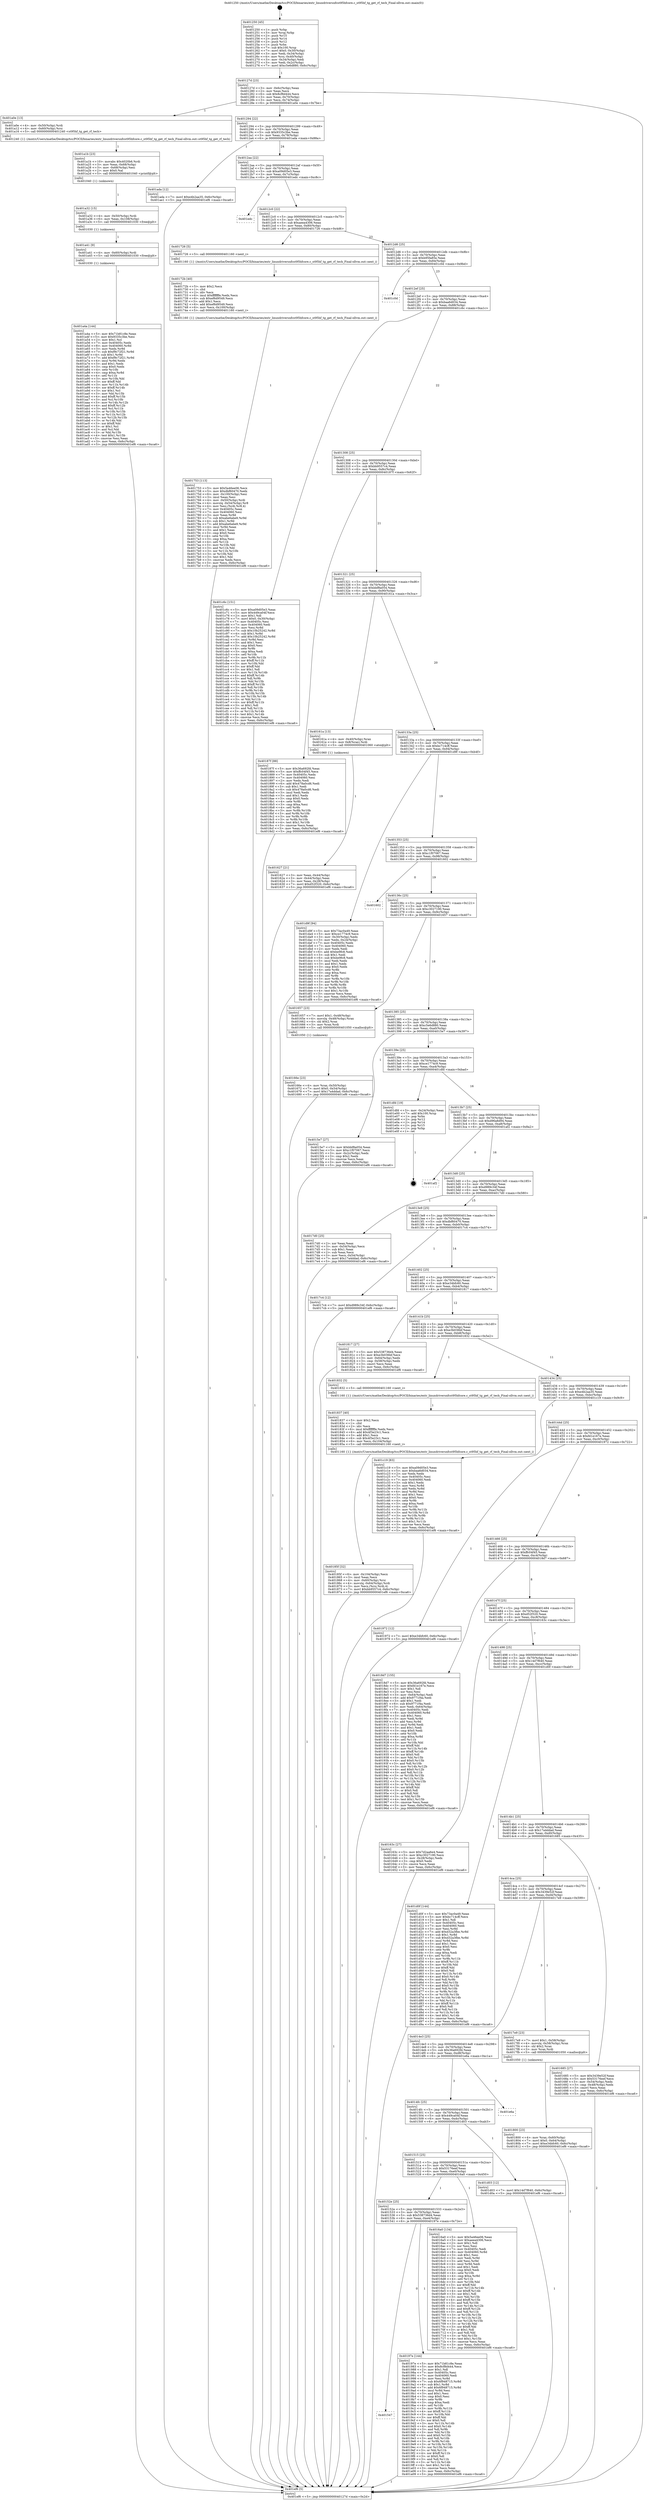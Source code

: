 digraph "0x401250" {
  label = "0x401250 (/mnt/c/Users/mathe/Desktop/tcc/POCII/binaries/extr_linuxdriversnfcst95hfcore.c_st95hf_tg_get_rf_tech_Final-ollvm.out::main(0))"
  labelloc = "t"
  node[shape=record]

  Entry [label="",width=0.3,height=0.3,shape=circle,fillcolor=black,style=filled]
  "0x40127d" [label="{
     0x40127d [23]\l
     | [instrs]\l
     &nbsp;&nbsp;0x40127d \<+3\>: mov -0x6c(%rbp),%eax\l
     &nbsp;&nbsp;0x401280 \<+2\>: mov %eax,%ecx\l
     &nbsp;&nbsp;0x401282 \<+6\>: sub $0x8cf8d444,%ecx\l
     &nbsp;&nbsp;0x401288 \<+3\>: mov %eax,-0x70(%rbp)\l
     &nbsp;&nbsp;0x40128b \<+3\>: mov %ecx,-0x74(%rbp)\l
     &nbsp;&nbsp;0x40128e \<+6\>: je 0000000000401a0e \<main+0x7be\>\l
  }"]
  "0x401a0e" [label="{
     0x401a0e [13]\l
     | [instrs]\l
     &nbsp;&nbsp;0x401a0e \<+4\>: mov -0x50(%rbp),%rdi\l
     &nbsp;&nbsp;0x401a12 \<+4\>: mov -0x60(%rbp),%rsi\l
     &nbsp;&nbsp;0x401a16 \<+5\>: call 0000000000401240 \<st95hf_tg_get_rf_tech\>\l
     | [calls]\l
     &nbsp;&nbsp;0x401240 \{1\} (/mnt/c/Users/mathe/Desktop/tcc/POCII/binaries/extr_linuxdriversnfcst95hfcore.c_st95hf_tg_get_rf_tech_Final-ollvm.out::st95hf_tg_get_rf_tech)\l
  }"]
  "0x401294" [label="{
     0x401294 [22]\l
     | [instrs]\l
     &nbsp;&nbsp;0x401294 \<+5\>: jmp 0000000000401299 \<main+0x49\>\l
     &nbsp;&nbsp;0x401299 \<+3\>: mov -0x70(%rbp),%eax\l
     &nbsp;&nbsp;0x40129c \<+5\>: sub $0x9335c3be,%eax\l
     &nbsp;&nbsp;0x4012a1 \<+3\>: mov %eax,-0x78(%rbp)\l
     &nbsp;&nbsp;0x4012a4 \<+6\>: je 0000000000401ada \<main+0x88a\>\l
  }"]
  Exit [label="",width=0.3,height=0.3,shape=circle,fillcolor=black,style=filled,peripheries=2]
  "0x401ada" [label="{
     0x401ada [12]\l
     | [instrs]\l
     &nbsp;&nbsp;0x401ada \<+7\>: movl $0xe4b2aa35,-0x6c(%rbp)\l
     &nbsp;&nbsp;0x401ae1 \<+5\>: jmp 0000000000401ef6 \<main+0xca6\>\l
  }"]
  "0x4012aa" [label="{
     0x4012aa [22]\l
     | [instrs]\l
     &nbsp;&nbsp;0x4012aa \<+5\>: jmp 00000000004012af \<main+0x5f\>\l
     &nbsp;&nbsp;0x4012af \<+3\>: mov -0x70(%rbp),%eax\l
     &nbsp;&nbsp;0x4012b2 \<+5\>: sub $0xa09d05e3,%eax\l
     &nbsp;&nbsp;0x4012b7 \<+3\>: mov %eax,-0x7c(%rbp)\l
     &nbsp;&nbsp;0x4012ba \<+6\>: je 0000000000401edc \<main+0xc8c\>\l
  }"]
  "0x401a4a" [label="{
     0x401a4a [144]\l
     | [instrs]\l
     &nbsp;&nbsp;0x401a4a \<+5\>: mov $0x71b81c8e,%eax\l
     &nbsp;&nbsp;0x401a4f \<+5\>: mov $0x9335c3be,%esi\l
     &nbsp;&nbsp;0x401a54 \<+2\>: mov $0x1,%cl\l
     &nbsp;&nbsp;0x401a56 \<+7\>: mov 0x40405c,%edx\l
     &nbsp;&nbsp;0x401a5d \<+8\>: mov 0x404060,%r8d\l
     &nbsp;&nbsp;0x401a65 \<+3\>: mov %edx,%r9d\l
     &nbsp;&nbsp;0x401a68 \<+7\>: sub $0xf9c72f21,%r9d\l
     &nbsp;&nbsp;0x401a6f \<+4\>: sub $0x1,%r9d\l
     &nbsp;&nbsp;0x401a73 \<+7\>: add $0xf9c72f21,%r9d\l
     &nbsp;&nbsp;0x401a7a \<+4\>: imul %r9d,%edx\l
     &nbsp;&nbsp;0x401a7e \<+3\>: and $0x1,%edx\l
     &nbsp;&nbsp;0x401a81 \<+3\>: cmp $0x0,%edx\l
     &nbsp;&nbsp;0x401a84 \<+4\>: sete %r10b\l
     &nbsp;&nbsp;0x401a88 \<+4\>: cmp $0xa,%r8d\l
     &nbsp;&nbsp;0x401a8c \<+4\>: setl %r11b\l
     &nbsp;&nbsp;0x401a90 \<+3\>: mov %r10b,%bl\l
     &nbsp;&nbsp;0x401a93 \<+3\>: xor $0xff,%bl\l
     &nbsp;&nbsp;0x401a96 \<+3\>: mov %r11b,%r14b\l
     &nbsp;&nbsp;0x401a99 \<+4\>: xor $0xff,%r14b\l
     &nbsp;&nbsp;0x401a9d \<+3\>: xor $0x1,%cl\l
     &nbsp;&nbsp;0x401aa0 \<+3\>: mov %bl,%r15b\l
     &nbsp;&nbsp;0x401aa3 \<+4\>: and $0xff,%r15b\l
     &nbsp;&nbsp;0x401aa7 \<+3\>: and %cl,%r10b\l
     &nbsp;&nbsp;0x401aaa \<+3\>: mov %r14b,%r12b\l
     &nbsp;&nbsp;0x401aad \<+4\>: and $0xff,%r12b\l
     &nbsp;&nbsp;0x401ab1 \<+3\>: and %cl,%r11b\l
     &nbsp;&nbsp;0x401ab4 \<+3\>: or %r10b,%r15b\l
     &nbsp;&nbsp;0x401ab7 \<+3\>: or %r11b,%r12b\l
     &nbsp;&nbsp;0x401aba \<+3\>: xor %r12b,%r15b\l
     &nbsp;&nbsp;0x401abd \<+3\>: or %r14b,%bl\l
     &nbsp;&nbsp;0x401ac0 \<+3\>: xor $0xff,%bl\l
     &nbsp;&nbsp;0x401ac3 \<+3\>: or $0x1,%cl\l
     &nbsp;&nbsp;0x401ac6 \<+2\>: and %cl,%bl\l
     &nbsp;&nbsp;0x401ac8 \<+3\>: or %bl,%r15b\l
     &nbsp;&nbsp;0x401acb \<+4\>: test $0x1,%r15b\l
     &nbsp;&nbsp;0x401acf \<+3\>: cmovne %esi,%eax\l
     &nbsp;&nbsp;0x401ad2 \<+3\>: mov %eax,-0x6c(%rbp)\l
     &nbsp;&nbsp;0x401ad5 \<+5\>: jmp 0000000000401ef6 \<main+0xca6\>\l
  }"]
  "0x401edc" [label="{
     0x401edc\l
  }", style=dashed]
  "0x4012c0" [label="{
     0x4012c0 [22]\l
     | [instrs]\l
     &nbsp;&nbsp;0x4012c0 \<+5\>: jmp 00000000004012c5 \<main+0x75\>\l
     &nbsp;&nbsp;0x4012c5 \<+3\>: mov -0x70(%rbp),%eax\l
     &nbsp;&nbsp;0x4012c8 \<+5\>: sub $0xaeea4306,%eax\l
     &nbsp;&nbsp;0x4012cd \<+3\>: mov %eax,-0x80(%rbp)\l
     &nbsp;&nbsp;0x4012d0 \<+6\>: je 0000000000401726 \<main+0x4d6\>\l
  }"]
  "0x401a41" [label="{
     0x401a41 [9]\l
     | [instrs]\l
     &nbsp;&nbsp;0x401a41 \<+4\>: mov -0x60(%rbp),%rdi\l
     &nbsp;&nbsp;0x401a45 \<+5\>: call 0000000000401030 \<free@plt\>\l
     | [calls]\l
     &nbsp;&nbsp;0x401030 \{1\} (unknown)\l
  }"]
  "0x401726" [label="{
     0x401726 [5]\l
     | [instrs]\l
     &nbsp;&nbsp;0x401726 \<+5\>: call 0000000000401160 \<next_i\>\l
     | [calls]\l
     &nbsp;&nbsp;0x401160 \{1\} (/mnt/c/Users/mathe/Desktop/tcc/POCII/binaries/extr_linuxdriversnfcst95hfcore.c_st95hf_tg_get_rf_tech_Final-ollvm.out::next_i)\l
  }"]
  "0x4012d6" [label="{
     0x4012d6 [25]\l
     | [instrs]\l
     &nbsp;&nbsp;0x4012d6 \<+5\>: jmp 00000000004012db \<main+0x8b\>\l
     &nbsp;&nbsp;0x4012db \<+3\>: mov -0x70(%rbp),%eax\l
     &nbsp;&nbsp;0x4012de \<+5\>: sub $0xb95fa85e,%eax\l
     &nbsp;&nbsp;0x4012e3 \<+6\>: mov %eax,-0x84(%rbp)\l
     &nbsp;&nbsp;0x4012e9 \<+6\>: je 0000000000401c0d \<main+0x9bd\>\l
  }"]
  "0x401a32" [label="{
     0x401a32 [15]\l
     | [instrs]\l
     &nbsp;&nbsp;0x401a32 \<+4\>: mov -0x50(%rbp),%rdi\l
     &nbsp;&nbsp;0x401a36 \<+6\>: mov %eax,-0x108(%rbp)\l
     &nbsp;&nbsp;0x401a3c \<+5\>: call 0000000000401030 \<free@plt\>\l
     | [calls]\l
     &nbsp;&nbsp;0x401030 \{1\} (unknown)\l
  }"]
  "0x401c0d" [label="{
     0x401c0d\l
  }", style=dashed]
  "0x4012ef" [label="{
     0x4012ef [25]\l
     | [instrs]\l
     &nbsp;&nbsp;0x4012ef \<+5\>: jmp 00000000004012f4 \<main+0xa4\>\l
     &nbsp;&nbsp;0x4012f4 \<+3\>: mov -0x70(%rbp),%eax\l
     &nbsp;&nbsp;0x4012f7 \<+5\>: sub $0xbaa6d034,%eax\l
     &nbsp;&nbsp;0x4012fc \<+6\>: mov %eax,-0x88(%rbp)\l
     &nbsp;&nbsp;0x401302 \<+6\>: je 0000000000401c6c \<main+0xa1c\>\l
  }"]
  "0x401a1b" [label="{
     0x401a1b [23]\l
     | [instrs]\l
     &nbsp;&nbsp;0x401a1b \<+10\>: movabs $0x4020b6,%rdi\l
     &nbsp;&nbsp;0x401a25 \<+3\>: mov %eax,-0x68(%rbp)\l
     &nbsp;&nbsp;0x401a28 \<+3\>: mov -0x68(%rbp),%esi\l
     &nbsp;&nbsp;0x401a2b \<+2\>: mov $0x0,%al\l
     &nbsp;&nbsp;0x401a2d \<+5\>: call 0000000000401040 \<printf@plt\>\l
     | [calls]\l
     &nbsp;&nbsp;0x401040 \{1\} (unknown)\l
  }"]
  "0x401c6c" [label="{
     0x401c6c [151]\l
     | [instrs]\l
     &nbsp;&nbsp;0x401c6c \<+5\>: mov $0xa09d05e3,%eax\l
     &nbsp;&nbsp;0x401c71 \<+5\>: mov $0x449ca04f,%ecx\l
     &nbsp;&nbsp;0x401c76 \<+2\>: mov $0x1,%dl\l
     &nbsp;&nbsp;0x401c78 \<+7\>: movl $0x0,-0x30(%rbp)\l
     &nbsp;&nbsp;0x401c7f \<+7\>: mov 0x40405c,%esi\l
     &nbsp;&nbsp;0x401c86 \<+7\>: mov 0x404060,%edi\l
     &nbsp;&nbsp;0x401c8d \<+3\>: mov %esi,%r8d\l
     &nbsp;&nbsp;0x401c90 \<+7\>: sub $0x10b25242,%r8d\l
     &nbsp;&nbsp;0x401c97 \<+4\>: sub $0x1,%r8d\l
     &nbsp;&nbsp;0x401c9b \<+7\>: add $0x10b25242,%r8d\l
     &nbsp;&nbsp;0x401ca2 \<+4\>: imul %r8d,%esi\l
     &nbsp;&nbsp;0x401ca6 \<+3\>: and $0x1,%esi\l
     &nbsp;&nbsp;0x401ca9 \<+3\>: cmp $0x0,%esi\l
     &nbsp;&nbsp;0x401cac \<+4\>: sete %r9b\l
     &nbsp;&nbsp;0x401cb0 \<+3\>: cmp $0xa,%edi\l
     &nbsp;&nbsp;0x401cb3 \<+4\>: setl %r10b\l
     &nbsp;&nbsp;0x401cb7 \<+3\>: mov %r9b,%r11b\l
     &nbsp;&nbsp;0x401cba \<+4\>: xor $0xff,%r11b\l
     &nbsp;&nbsp;0x401cbe \<+3\>: mov %r10b,%bl\l
     &nbsp;&nbsp;0x401cc1 \<+3\>: xor $0xff,%bl\l
     &nbsp;&nbsp;0x401cc4 \<+3\>: xor $0x1,%dl\l
     &nbsp;&nbsp;0x401cc7 \<+3\>: mov %r11b,%r14b\l
     &nbsp;&nbsp;0x401cca \<+4\>: and $0xff,%r14b\l
     &nbsp;&nbsp;0x401cce \<+3\>: and %dl,%r9b\l
     &nbsp;&nbsp;0x401cd1 \<+3\>: mov %bl,%r15b\l
     &nbsp;&nbsp;0x401cd4 \<+4\>: and $0xff,%r15b\l
     &nbsp;&nbsp;0x401cd8 \<+3\>: and %dl,%r10b\l
     &nbsp;&nbsp;0x401cdb \<+3\>: or %r9b,%r14b\l
     &nbsp;&nbsp;0x401cde \<+3\>: or %r10b,%r15b\l
     &nbsp;&nbsp;0x401ce1 \<+3\>: xor %r15b,%r14b\l
     &nbsp;&nbsp;0x401ce4 \<+3\>: or %bl,%r11b\l
     &nbsp;&nbsp;0x401ce7 \<+4\>: xor $0xff,%r11b\l
     &nbsp;&nbsp;0x401ceb \<+3\>: or $0x1,%dl\l
     &nbsp;&nbsp;0x401cee \<+3\>: and %dl,%r11b\l
     &nbsp;&nbsp;0x401cf1 \<+3\>: or %r11b,%r14b\l
     &nbsp;&nbsp;0x401cf4 \<+4\>: test $0x1,%r14b\l
     &nbsp;&nbsp;0x401cf8 \<+3\>: cmovne %ecx,%eax\l
     &nbsp;&nbsp;0x401cfb \<+3\>: mov %eax,-0x6c(%rbp)\l
     &nbsp;&nbsp;0x401cfe \<+5\>: jmp 0000000000401ef6 \<main+0xca6\>\l
  }"]
  "0x401308" [label="{
     0x401308 [25]\l
     | [instrs]\l
     &nbsp;&nbsp;0x401308 \<+5\>: jmp 000000000040130d \<main+0xbd\>\l
     &nbsp;&nbsp;0x40130d \<+3\>: mov -0x70(%rbp),%eax\l
     &nbsp;&nbsp;0x401310 \<+5\>: sub $0xbb9557c4,%eax\l
     &nbsp;&nbsp;0x401315 \<+6\>: mov %eax,-0x8c(%rbp)\l
     &nbsp;&nbsp;0x40131b \<+6\>: je 000000000040187f \<main+0x62f\>\l
  }"]
  "0x401547" [label="{
     0x401547\l
  }", style=dashed]
  "0x40187f" [label="{
     0x40187f [88]\l
     | [instrs]\l
     &nbsp;&nbsp;0x40187f \<+5\>: mov $0x36a692fd,%eax\l
     &nbsp;&nbsp;0x401884 \<+5\>: mov $0xffc04f45,%ecx\l
     &nbsp;&nbsp;0x401889 \<+7\>: mov 0x40405c,%edx\l
     &nbsp;&nbsp;0x401890 \<+7\>: mov 0x404060,%esi\l
     &nbsp;&nbsp;0x401897 \<+2\>: mov %edx,%edi\l
     &nbsp;&nbsp;0x401899 \<+6\>: add $0x478a0cd6,%edi\l
     &nbsp;&nbsp;0x40189f \<+3\>: sub $0x1,%edi\l
     &nbsp;&nbsp;0x4018a2 \<+6\>: sub $0x478a0cd6,%edi\l
     &nbsp;&nbsp;0x4018a8 \<+3\>: imul %edi,%edx\l
     &nbsp;&nbsp;0x4018ab \<+3\>: and $0x1,%edx\l
     &nbsp;&nbsp;0x4018ae \<+3\>: cmp $0x0,%edx\l
     &nbsp;&nbsp;0x4018b1 \<+4\>: sete %r8b\l
     &nbsp;&nbsp;0x4018b5 \<+3\>: cmp $0xa,%esi\l
     &nbsp;&nbsp;0x4018b8 \<+4\>: setl %r9b\l
     &nbsp;&nbsp;0x4018bc \<+3\>: mov %r8b,%r10b\l
     &nbsp;&nbsp;0x4018bf \<+3\>: and %r9b,%r10b\l
     &nbsp;&nbsp;0x4018c2 \<+3\>: xor %r9b,%r8b\l
     &nbsp;&nbsp;0x4018c5 \<+3\>: or %r8b,%r10b\l
     &nbsp;&nbsp;0x4018c8 \<+4\>: test $0x1,%r10b\l
     &nbsp;&nbsp;0x4018cc \<+3\>: cmovne %ecx,%eax\l
     &nbsp;&nbsp;0x4018cf \<+3\>: mov %eax,-0x6c(%rbp)\l
     &nbsp;&nbsp;0x4018d2 \<+5\>: jmp 0000000000401ef6 \<main+0xca6\>\l
  }"]
  "0x401321" [label="{
     0x401321 [25]\l
     | [instrs]\l
     &nbsp;&nbsp;0x401321 \<+5\>: jmp 0000000000401326 \<main+0xd6\>\l
     &nbsp;&nbsp;0x401326 \<+3\>: mov -0x70(%rbp),%eax\l
     &nbsp;&nbsp;0x401329 \<+5\>: sub $0xbbf8a054,%eax\l
     &nbsp;&nbsp;0x40132e \<+6\>: mov %eax,-0x90(%rbp)\l
     &nbsp;&nbsp;0x401334 \<+6\>: je 000000000040161a \<main+0x3ca\>\l
  }"]
  "0x40197e" [label="{
     0x40197e [144]\l
     | [instrs]\l
     &nbsp;&nbsp;0x40197e \<+5\>: mov $0x71b81c8e,%eax\l
     &nbsp;&nbsp;0x401983 \<+5\>: mov $0x8cf8d444,%ecx\l
     &nbsp;&nbsp;0x401988 \<+2\>: mov $0x1,%dl\l
     &nbsp;&nbsp;0x40198a \<+7\>: mov 0x40405c,%esi\l
     &nbsp;&nbsp;0x401991 \<+7\>: mov 0x404060,%edi\l
     &nbsp;&nbsp;0x401998 \<+3\>: mov %esi,%r8d\l
     &nbsp;&nbsp;0x40199b \<+7\>: sub $0x6f948715,%r8d\l
     &nbsp;&nbsp;0x4019a2 \<+4\>: sub $0x1,%r8d\l
     &nbsp;&nbsp;0x4019a6 \<+7\>: add $0x6f948715,%r8d\l
     &nbsp;&nbsp;0x4019ad \<+4\>: imul %r8d,%esi\l
     &nbsp;&nbsp;0x4019b1 \<+3\>: and $0x1,%esi\l
     &nbsp;&nbsp;0x4019b4 \<+3\>: cmp $0x0,%esi\l
     &nbsp;&nbsp;0x4019b7 \<+4\>: sete %r9b\l
     &nbsp;&nbsp;0x4019bb \<+3\>: cmp $0xa,%edi\l
     &nbsp;&nbsp;0x4019be \<+4\>: setl %r10b\l
     &nbsp;&nbsp;0x4019c2 \<+3\>: mov %r9b,%r11b\l
     &nbsp;&nbsp;0x4019c5 \<+4\>: xor $0xff,%r11b\l
     &nbsp;&nbsp;0x4019c9 \<+3\>: mov %r10b,%bl\l
     &nbsp;&nbsp;0x4019cc \<+3\>: xor $0xff,%bl\l
     &nbsp;&nbsp;0x4019cf \<+3\>: xor $0x0,%dl\l
     &nbsp;&nbsp;0x4019d2 \<+3\>: mov %r11b,%r14b\l
     &nbsp;&nbsp;0x4019d5 \<+4\>: and $0x0,%r14b\l
     &nbsp;&nbsp;0x4019d9 \<+3\>: and %dl,%r9b\l
     &nbsp;&nbsp;0x4019dc \<+3\>: mov %bl,%r15b\l
     &nbsp;&nbsp;0x4019df \<+4\>: and $0x0,%r15b\l
     &nbsp;&nbsp;0x4019e3 \<+3\>: and %dl,%r10b\l
     &nbsp;&nbsp;0x4019e6 \<+3\>: or %r9b,%r14b\l
     &nbsp;&nbsp;0x4019e9 \<+3\>: or %r10b,%r15b\l
     &nbsp;&nbsp;0x4019ec \<+3\>: xor %r15b,%r14b\l
     &nbsp;&nbsp;0x4019ef \<+3\>: or %bl,%r11b\l
     &nbsp;&nbsp;0x4019f2 \<+4\>: xor $0xff,%r11b\l
     &nbsp;&nbsp;0x4019f6 \<+3\>: or $0x0,%dl\l
     &nbsp;&nbsp;0x4019f9 \<+3\>: and %dl,%r11b\l
     &nbsp;&nbsp;0x4019fc \<+3\>: or %r11b,%r14b\l
     &nbsp;&nbsp;0x4019ff \<+4\>: test $0x1,%r14b\l
     &nbsp;&nbsp;0x401a03 \<+3\>: cmovne %ecx,%eax\l
     &nbsp;&nbsp;0x401a06 \<+3\>: mov %eax,-0x6c(%rbp)\l
     &nbsp;&nbsp;0x401a09 \<+5\>: jmp 0000000000401ef6 \<main+0xca6\>\l
  }"]
  "0x40161a" [label="{
     0x40161a [13]\l
     | [instrs]\l
     &nbsp;&nbsp;0x40161a \<+4\>: mov -0x40(%rbp),%rax\l
     &nbsp;&nbsp;0x40161e \<+4\>: mov 0x8(%rax),%rdi\l
     &nbsp;&nbsp;0x401622 \<+5\>: call 0000000000401060 \<atoi@plt\>\l
     | [calls]\l
     &nbsp;&nbsp;0x401060 \{1\} (unknown)\l
  }"]
  "0x40133a" [label="{
     0x40133a [25]\l
     | [instrs]\l
     &nbsp;&nbsp;0x40133a \<+5\>: jmp 000000000040133f \<main+0xef\>\l
     &nbsp;&nbsp;0x40133f \<+3\>: mov -0x70(%rbp),%eax\l
     &nbsp;&nbsp;0x401342 \<+5\>: sub $0xbc714cff,%eax\l
     &nbsp;&nbsp;0x401347 \<+6\>: mov %eax,-0x94(%rbp)\l
     &nbsp;&nbsp;0x40134d \<+6\>: je 0000000000401d9f \<main+0xb4f\>\l
  }"]
  "0x40185f" [label="{
     0x40185f [32]\l
     | [instrs]\l
     &nbsp;&nbsp;0x40185f \<+6\>: mov -0x104(%rbp),%ecx\l
     &nbsp;&nbsp;0x401865 \<+3\>: imul %eax,%ecx\l
     &nbsp;&nbsp;0x401868 \<+4\>: mov -0x60(%rbp),%rsi\l
     &nbsp;&nbsp;0x40186c \<+4\>: movslq -0x64(%rbp),%rdi\l
     &nbsp;&nbsp;0x401870 \<+3\>: mov %ecx,(%rsi,%rdi,4)\l
     &nbsp;&nbsp;0x401873 \<+7\>: movl $0xbb9557c4,-0x6c(%rbp)\l
     &nbsp;&nbsp;0x40187a \<+5\>: jmp 0000000000401ef6 \<main+0xca6\>\l
  }"]
  "0x401d9f" [label="{
     0x401d9f [94]\l
     | [instrs]\l
     &nbsp;&nbsp;0x401d9f \<+5\>: mov $0x73ac0a49,%eax\l
     &nbsp;&nbsp;0x401da4 \<+5\>: mov $0xce1774c9,%ecx\l
     &nbsp;&nbsp;0x401da9 \<+3\>: mov -0x30(%rbp),%edx\l
     &nbsp;&nbsp;0x401dac \<+3\>: mov %edx,-0x24(%rbp)\l
     &nbsp;&nbsp;0x401daf \<+7\>: mov 0x40405c,%edx\l
     &nbsp;&nbsp;0x401db6 \<+7\>: mov 0x404060,%esi\l
     &nbsp;&nbsp;0x401dbd \<+2\>: mov %edx,%edi\l
     &nbsp;&nbsp;0x401dbf \<+6\>: add $0xbe9fc8,%edi\l
     &nbsp;&nbsp;0x401dc5 \<+3\>: sub $0x1,%edi\l
     &nbsp;&nbsp;0x401dc8 \<+6\>: sub $0xbe9fc8,%edi\l
     &nbsp;&nbsp;0x401dce \<+3\>: imul %edi,%edx\l
     &nbsp;&nbsp;0x401dd1 \<+3\>: and $0x1,%edx\l
     &nbsp;&nbsp;0x401dd4 \<+3\>: cmp $0x0,%edx\l
     &nbsp;&nbsp;0x401dd7 \<+4\>: sete %r8b\l
     &nbsp;&nbsp;0x401ddb \<+3\>: cmp $0xa,%esi\l
     &nbsp;&nbsp;0x401dde \<+4\>: setl %r9b\l
     &nbsp;&nbsp;0x401de2 \<+3\>: mov %r8b,%r10b\l
     &nbsp;&nbsp;0x401de5 \<+3\>: and %r9b,%r10b\l
     &nbsp;&nbsp;0x401de8 \<+3\>: xor %r9b,%r8b\l
     &nbsp;&nbsp;0x401deb \<+3\>: or %r8b,%r10b\l
     &nbsp;&nbsp;0x401dee \<+4\>: test $0x1,%r10b\l
     &nbsp;&nbsp;0x401df2 \<+3\>: cmovne %ecx,%eax\l
     &nbsp;&nbsp;0x401df5 \<+3\>: mov %eax,-0x6c(%rbp)\l
     &nbsp;&nbsp;0x401df8 \<+5\>: jmp 0000000000401ef6 \<main+0xca6\>\l
  }"]
  "0x401353" [label="{
     0x401353 [25]\l
     | [instrs]\l
     &nbsp;&nbsp;0x401353 \<+5\>: jmp 0000000000401358 \<main+0x108\>\l
     &nbsp;&nbsp;0x401358 \<+3\>: mov -0x70(%rbp),%eax\l
     &nbsp;&nbsp;0x40135b \<+5\>: sub $0xc1f07067,%eax\l
     &nbsp;&nbsp;0x401360 \<+6\>: mov %eax,-0x98(%rbp)\l
     &nbsp;&nbsp;0x401366 \<+6\>: je 0000000000401602 \<main+0x3b2\>\l
  }"]
  "0x401837" [label="{
     0x401837 [40]\l
     | [instrs]\l
     &nbsp;&nbsp;0x401837 \<+5\>: mov $0x2,%ecx\l
     &nbsp;&nbsp;0x40183c \<+1\>: cltd\l
     &nbsp;&nbsp;0x40183d \<+2\>: idiv %ecx\l
     &nbsp;&nbsp;0x40183f \<+6\>: imul $0xfffffffe,%edx,%ecx\l
     &nbsp;&nbsp;0x401845 \<+6\>: add $0x4f3e23c1,%ecx\l
     &nbsp;&nbsp;0x40184b \<+3\>: add $0x1,%ecx\l
     &nbsp;&nbsp;0x40184e \<+6\>: sub $0x4f3e23c1,%ecx\l
     &nbsp;&nbsp;0x401854 \<+6\>: mov %ecx,-0x104(%rbp)\l
     &nbsp;&nbsp;0x40185a \<+5\>: call 0000000000401160 \<next_i\>\l
     | [calls]\l
     &nbsp;&nbsp;0x401160 \{1\} (/mnt/c/Users/mathe/Desktop/tcc/POCII/binaries/extr_linuxdriversnfcst95hfcore.c_st95hf_tg_get_rf_tech_Final-ollvm.out::next_i)\l
  }"]
  "0x401602" [label="{
     0x401602\l
  }", style=dashed]
  "0x40136c" [label="{
     0x40136c [25]\l
     | [instrs]\l
     &nbsp;&nbsp;0x40136c \<+5\>: jmp 0000000000401371 \<main+0x121\>\l
     &nbsp;&nbsp;0x401371 \<+3\>: mov -0x70(%rbp),%eax\l
     &nbsp;&nbsp;0x401374 \<+5\>: sub $0xc3027190,%eax\l
     &nbsp;&nbsp;0x401379 \<+6\>: mov %eax,-0x9c(%rbp)\l
     &nbsp;&nbsp;0x40137f \<+6\>: je 0000000000401657 \<main+0x407\>\l
  }"]
  "0x401800" [label="{
     0x401800 [23]\l
     | [instrs]\l
     &nbsp;&nbsp;0x401800 \<+4\>: mov %rax,-0x60(%rbp)\l
     &nbsp;&nbsp;0x401804 \<+7\>: movl $0x0,-0x64(%rbp)\l
     &nbsp;&nbsp;0x40180b \<+7\>: movl $0xe34bfc60,-0x6c(%rbp)\l
     &nbsp;&nbsp;0x401812 \<+5\>: jmp 0000000000401ef6 \<main+0xca6\>\l
  }"]
  "0x401657" [label="{
     0x401657 [23]\l
     | [instrs]\l
     &nbsp;&nbsp;0x401657 \<+7\>: movl $0x1,-0x48(%rbp)\l
     &nbsp;&nbsp;0x40165e \<+4\>: movslq -0x48(%rbp),%rax\l
     &nbsp;&nbsp;0x401662 \<+4\>: shl $0x2,%rax\l
     &nbsp;&nbsp;0x401666 \<+3\>: mov %rax,%rdi\l
     &nbsp;&nbsp;0x401669 \<+5\>: call 0000000000401050 \<malloc@plt\>\l
     | [calls]\l
     &nbsp;&nbsp;0x401050 \{1\} (unknown)\l
  }"]
  "0x401385" [label="{
     0x401385 [25]\l
     | [instrs]\l
     &nbsp;&nbsp;0x401385 \<+5\>: jmp 000000000040138a \<main+0x13a\>\l
     &nbsp;&nbsp;0x40138a \<+3\>: mov -0x70(%rbp),%eax\l
     &nbsp;&nbsp;0x40138d \<+5\>: sub $0xc5e6d880,%eax\l
     &nbsp;&nbsp;0x401392 \<+6\>: mov %eax,-0xa0(%rbp)\l
     &nbsp;&nbsp;0x401398 \<+6\>: je 00000000004015e7 \<main+0x397\>\l
  }"]
  "0x401753" [label="{
     0x401753 [113]\l
     | [instrs]\l
     &nbsp;&nbsp;0x401753 \<+5\>: mov $0x5a46ee06,%ecx\l
     &nbsp;&nbsp;0x401758 \<+5\>: mov $0xdbf60470,%edx\l
     &nbsp;&nbsp;0x40175d \<+6\>: mov -0x100(%rbp),%esi\l
     &nbsp;&nbsp;0x401763 \<+3\>: imul %eax,%esi\l
     &nbsp;&nbsp;0x401766 \<+4\>: mov -0x50(%rbp),%rdi\l
     &nbsp;&nbsp;0x40176a \<+4\>: movslq -0x54(%rbp),%r8\l
     &nbsp;&nbsp;0x40176e \<+4\>: mov %esi,(%rdi,%r8,4)\l
     &nbsp;&nbsp;0x401772 \<+7\>: mov 0x40405c,%eax\l
     &nbsp;&nbsp;0x401779 \<+7\>: mov 0x404060,%esi\l
     &nbsp;&nbsp;0x401780 \<+3\>: mov %eax,%r9d\l
     &nbsp;&nbsp;0x401783 \<+7\>: sub $0xabe6abe9,%r9d\l
     &nbsp;&nbsp;0x40178a \<+4\>: sub $0x1,%r9d\l
     &nbsp;&nbsp;0x40178e \<+7\>: add $0xabe6abe9,%r9d\l
     &nbsp;&nbsp;0x401795 \<+4\>: imul %r9d,%eax\l
     &nbsp;&nbsp;0x401799 \<+3\>: and $0x1,%eax\l
     &nbsp;&nbsp;0x40179c \<+3\>: cmp $0x0,%eax\l
     &nbsp;&nbsp;0x40179f \<+4\>: sete %r10b\l
     &nbsp;&nbsp;0x4017a3 \<+3\>: cmp $0xa,%esi\l
     &nbsp;&nbsp;0x4017a6 \<+4\>: setl %r11b\l
     &nbsp;&nbsp;0x4017aa \<+3\>: mov %r10b,%bl\l
     &nbsp;&nbsp;0x4017ad \<+3\>: and %r11b,%bl\l
     &nbsp;&nbsp;0x4017b0 \<+3\>: xor %r11b,%r10b\l
     &nbsp;&nbsp;0x4017b3 \<+3\>: or %r10b,%bl\l
     &nbsp;&nbsp;0x4017b6 \<+3\>: test $0x1,%bl\l
     &nbsp;&nbsp;0x4017b9 \<+3\>: cmovne %edx,%ecx\l
     &nbsp;&nbsp;0x4017bc \<+3\>: mov %ecx,-0x6c(%rbp)\l
     &nbsp;&nbsp;0x4017bf \<+5\>: jmp 0000000000401ef6 \<main+0xca6\>\l
  }"]
  "0x4015e7" [label="{
     0x4015e7 [27]\l
     | [instrs]\l
     &nbsp;&nbsp;0x4015e7 \<+5\>: mov $0xbbf8a054,%eax\l
     &nbsp;&nbsp;0x4015ec \<+5\>: mov $0xc1f07067,%ecx\l
     &nbsp;&nbsp;0x4015f1 \<+3\>: mov -0x2c(%rbp),%edx\l
     &nbsp;&nbsp;0x4015f4 \<+3\>: cmp $0x2,%edx\l
     &nbsp;&nbsp;0x4015f7 \<+3\>: cmovne %ecx,%eax\l
     &nbsp;&nbsp;0x4015fa \<+3\>: mov %eax,-0x6c(%rbp)\l
     &nbsp;&nbsp;0x4015fd \<+5\>: jmp 0000000000401ef6 \<main+0xca6\>\l
  }"]
  "0x40139e" [label="{
     0x40139e [25]\l
     | [instrs]\l
     &nbsp;&nbsp;0x40139e \<+5\>: jmp 00000000004013a3 \<main+0x153\>\l
     &nbsp;&nbsp;0x4013a3 \<+3\>: mov -0x70(%rbp),%eax\l
     &nbsp;&nbsp;0x4013a6 \<+5\>: sub $0xce1774c9,%eax\l
     &nbsp;&nbsp;0x4013ab \<+6\>: mov %eax,-0xa4(%rbp)\l
     &nbsp;&nbsp;0x4013b1 \<+6\>: je 0000000000401dfd \<main+0xbad\>\l
  }"]
  "0x401ef6" [label="{
     0x401ef6 [5]\l
     | [instrs]\l
     &nbsp;&nbsp;0x401ef6 \<+5\>: jmp 000000000040127d \<main+0x2d\>\l
  }"]
  "0x401250" [label="{
     0x401250 [45]\l
     | [instrs]\l
     &nbsp;&nbsp;0x401250 \<+1\>: push %rbp\l
     &nbsp;&nbsp;0x401251 \<+3\>: mov %rsp,%rbp\l
     &nbsp;&nbsp;0x401254 \<+2\>: push %r15\l
     &nbsp;&nbsp;0x401256 \<+2\>: push %r14\l
     &nbsp;&nbsp;0x401258 \<+2\>: push %r12\l
     &nbsp;&nbsp;0x40125a \<+1\>: push %rbx\l
     &nbsp;&nbsp;0x40125b \<+7\>: sub $0x100,%rsp\l
     &nbsp;&nbsp;0x401262 \<+7\>: movl $0x0,-0x30(%rbp)\l
     &nbsp;&nbsp;0x401269 \<+3\>: mov %edi,-0x34(%rbp)\l
     &nbsp;&nbsp;0x40126c \<+4\>: mov %rsi,-0x40(%rbp)\l
     &nbsp;&nbsp;0x401270 \<+3\>: mov -0x34(%rbp),%edi\l
     &nbsp;&nbsp;0x401273 \<+3\>: mov %edi,-0x2c(%rbp)\l
     &nbsp;&nbsp;0x401276 \<+7\>: movl $0xc5e6d880,-0x6c(%rbp)\l
  }"]
  "0x401627" [label="{
     0x401627 [21]\l
     | [instrs]\l
     &nbsp;&nbsp;0x401627 \<+3\>: mov %eax,-0x44(%rbp)\l
     &nbsp;&nbsp;0x40162a \<+3\>: mov -0x44(%rbp),%eax\l
     &nbsp;&nbsp;0x40162d \<+3\>: mov %eax,-0x28(%rbp)\l
     &nbsp;&nbsp;0x401630 \<+7\>: movl $0xd52f320,-0x6c(%rbp)\l
     &nbsp;&nbsp;0x401637 \<+5\>: jmp 0000000000401ef6 \<main+0xca6\>\l
  }"]
  "0x40172b" [label="{
     0x40172b [40]\l
     | [instrs]\l
     &nbsp;&nbsp;0x40172b \<+5\>: mov $0x2,%ecx\l
     &nbsp;&nbsp;0x401730 \<+1\>: cltd\l
     &nbsp;&nbsp;0x401731 \<+2\>: idiv %ecx\l
     &nbsp;&nbsp;0x401733 \<+6\>: imul $0xfffffffe,%edx,%ecx\l
     &nbsp;&nbsp;0x401739 \<+6\>: sub $0xef6d9549,%ecx\l
     &nbsp;&nbsp;0x40173f \<+3\>: add $0x1,%ecx\l
     &nbsp;&nbsp;0x401742 \<+6\>: add $0xef6d9549,%ecx\l
     &nbsp;&nbsp;0x401748 \<+6\>: mov %ecx,-0x100(%rbp)\l
     &nbsp;&nbsp;0x40174e \<+5\>: call 0000000000401160 \<next_i\>\l
     | [calls]\l
     &nbsp;&nbsp;0x401160 \{1\} (/mnt/c/Users/mathe/Desktop/tcc/POCII/binaries/extr_linuxdriversnfcst95hfcore.c_st95hf_tg_get_rf_tech_Final-ollvm.out::next_i)\l
  }"]
  "0x401dfd" [label="{
     0x401dfd [19]\l
     | [instrs]\l
     &nbsp;&nbsp;0x401dfd \<+3\>: mov -0x24(%rbp),%eax\l
     &nbsp;&nbsp;0x401e00 \<+7\>: add $0x100,%rsp\l
     &nbsp;&nbsp;0x401e07 \<+1\>: pop %rbx\l
     &nbsp;&nbsp;0x401e08 \<+2\>: pop %r12\l
     &nbsp;&nbsp;0x401e0a \<+2\>: pop %r14\l
     &nbsp;&nbsp;0x401e0c \<+2\>: pop %r15\l
     &nbsp;&nbsp;0x401e0e \<+1\>: pop %rbp\l
     &nbsp;&nbsp;0x401e0f \<+1\>: ret\l
  }"]
  "0x4013b7" [label="{
     0x4013b7 [25]\l
     | [instrs]\l
     &nbsp;&nbsp;0x4013b7 \<+5\>: jmp 00000000004013bc \<main+0x16c\>\l
     &nbsp;&nbsp;0x4013bc \<+3\>: mov -0x70(%rbp),%eax\l
     &nbsp;&nbsp;0x4013bf \<+5\>: sub $0xd96a8d94,%eax\l
     &nbsp;&nbsp;0x4013c4 \<+6\>: mov %eax,-0xa8(%rbp)\l
     &nbsp;&nbsp;0x4013ca \<+6\>: je 0000000000401af2 \<main+0x8a2\>\l
  }"]
  "0x40152e" [label="{
     0x40152e [25]\l
     | [instrs]\l
     &nbsp;&nbsp;0x40152e \<+5\>: jmp 0000000000401533 \<main+0x2e3\>\l
     &nbsp;&nbsp;0x401533 \<+3\>: mov -0x70(%rbp),%eax\l
     &nbsp;&nbsp;0x401536 \<+5\>: sub $0x538736d4,%eax\l
     &nbsp;&nbsp;0x40153b \<+6\>: mov %eax,-0xe4(%rbp)\l
     &nbsp;&nbsp;0x401541 \<+6\>: je 000000000040197e \<main+0x72e\>\l
  }"]
  "0x401af2" [label="{
     0x401af2\l
  }", style=dashed]
  "0x4013d0" [label="{
     0x4013d0 [25]\l
     | [instrs]\l
     &nbsp;&nbsp;0x4013d0 \<+5\>: jmp 00000000004013d5 \<main+0x185\>\l
     &nbsp;&nbsp;0x4013d5 \<+3\>: mov -0x70(%rbp),%eax\l
     &nbsp;&nbsp;0x4013d8 \<+5\>: sub $0xd989c34f,%eax\l
     &nbsp;&nbsp;0x4013dd \<+6\>: mov %eax,-0xac(%rbp)\l
     &nbsp;&nbsp;0x4013e3 \<+6\>: je 00000000004017d0 \<main+0x580\>\l
  }"]
  "0x4016a0" [label="{
     0x4016a0 [134]\l
     | [instrs]\l
     &nbsp;&nbsp;0x4016a0 \<+5\>: mov $0x5a46ee06,%eax\l
     &nbsp;&nbsp;0x4016a5 \<+5\>: mov $0xaeea4306,%ecx\l
     &nbsp;&nbsp;0x4016aa \<+2\>: mov $0x1,%dl\l
     &nbsp;&nbsp;0x4016ac \<+2\>: xor %esi,%esi\l
     &nbsp;&nbsp;0x4016ae \<+7\>: mov 0x40405c,%edi\l
     &nbsp;&nbsp;0x4016b5 \<+8\>: mov 0x404060,%r8d\l
     &nbsp;&nbsp;0x4016bd \<+3\>: sub $0x1,%esi\l
     &nbsp;&nbsp;0x4016c0 \<+3\>: mov %edi,%r9d\l
     &nbsp;&nbsp;0x4016c3 \<+3\>: add %esi,%r9d\l
     &nbsp;&nbsp;0x4016c6 \<+4\>: imul %r9d,%edi\l
     &nbsp;&nbsp;0x4016ca \<+3\>: and $0x1,%edi\l
     &nbsp;&nbsp;0x4016cd \<+3\>: cmp $0x0,%edi\l
     &nbsp;&nbsp;0x4016d0 \<+4\>: sete %r10b\l
     &nbsp;&nbsp;0x4016d4 \<+4\>: cmp $0xa,%r8d\l
     &nbsp;&nbsp;0x4016d8 \<+4\>: setl %r11b\l
     &nbsp;&nbsp;0x4016dc \<+3\>: mov %r10b,%bl\l
     &nbsp;&nbsp;0x4016df \<+3\>: xor $0xff,%bl\l
     &nbsp;&nbsp;0x4016e2 \<+3\>: mov %r11b,%r14b\l
     &nbsp;&nbsp;0x4016e5 \<+4\>: xor $0xff,%r14b\l
     &nbsp;&nbsp;0x4016e9 \<+3\>: xor $0x1,%dl\l
     &nbsp;&nbsp;0x4016ec \<+3\>: mov %bl,%r15b\l
     &nbsp;&nbsp;0x4016ef \<+4\>: and $0xff,%r15b\l
     &nbsp;&nbsp;0x4016f3 \<+3\>: and %dl,%r10b\l
     &nbsp;&nbsp;0x4016f6 \<+3\>: mov %r14b,%r12b\l
     &nbsp;&nbsp;0x4016f9 \<+4\>: and $0xff,%r12b\l
     &nbsp;&nbsp;0x4016fd \<+3\>: and %dl,%r11b\l
     &nbsp;&nbsp;0x401700 \<+3\>: or %r10b,%r15b\l
     &nbsp;&nbsp;0x401703 \<+3\>: or %r11b,%r12b\l
     &nbsp;&nbsp;0x401706 \<+3\>: xor %r12b,%r15b\l
     &nbsp;&nbsp;0x401709 \<+3\>: or %r14b,%bl\l
     &nbsp;&nbsp;0x40170c \<+3\>: xor $0xff,%bl\l
     &nbsp;&nbsp;0x40170f \<+3\>: or $0x1,%dl\l
     &nbsp;&nbsp;0x401712 \<+2\>: and %dl,%bl\l
     &nbsp;&nbsp;0x401714 \<+3\>: or %bl,%r15b\l
     &nbsp;&nbsp;0x401717 \<+4\>: test $0x1,%r15b\l
     &nbsp;&nbsp;0x40171b \<+3\>: cmovne %ecx,%eax\l
     &nbsp;&nbsp;0x40171e \<+3\>: mov %eax,-0x6c(%rbp)\l
     &nbsp;&nbsp;0x401721 \<+5\>: jmp 0000000000401ef6 \<main+0xca6\>\l
  }"]
  "0x4017d0" [label="{
     0x4017d0 [25]\l
     | [instrs]\l
     &nbsp;&nbsp;0x4017d0 \<+2\>: xor %eax,%eax\l
     &nbsp;&nbsp;0x4017d2 \<+3\>: mov -0x54(%rbp),%ecx\l
     &nbsp;&nbsp;0x4017d5 \<+3\>: sub $0x1,%eax\l
     &nbsp;&nbsp;0x4017d8 \<+2\>: sub %eax,%ecx\l
     &nbsp;&nbsp;0x4017da \<+3\>: mov %ecx,-0x54(%rbp)\l
     &nbsp;&nbsp;0x4017dd \<+7\>: movl $0x17a4ddad,-0x6c(%rbp)\l
     &nbsp;&nbsp;0x4017e4 \<+5\>: jmp 0000000000401ef6 \<main+0xca6\>\l
  }"]
  "0x4013e9" [label="{
     0x4013e9 [25]\l
     | [instrs]\l
     &nbsp;&nbsp;0x4013e9 \<+5\>: jmp 00000000004013ee \<main+0x19e\>\l
     &nbsp;&nbsp;0x4013ee \<+3\>: mov -0x70(%rbp),%eax\l
     &nbsp;&nbsp;0x4013f1 \<+5\>: sub $0xdbf60470,%eax\l
     &nbsp;&nbsp;0x4013f6 \<+6\>: mov %eax,-0xb0(%rbp)\l
     &nbsp;&nbsp;0x4013fc \<+6\>: je 00000000004017c4 \<main+0x574\>\l
  }"]
  "0x401515" [label="{
     0x401515 [25]\l
     | [instrs]\l
     &nbsp;&nbsp;0x401515 \<+5\>: jmp 000000000040151a \<main+0x2ca\>\l
     &nbsp;&nbsp;0x40151a \<+3\>: mov -0x70(%rbp),%eax\l
     &nbsp;&nbsp;0x40151d \<+5\>: sub $0x53176eef,%eax\l
     &nbsp;&nbsp;0x401522 \<+6\>: mov %eax,-0xe0(%rbp)\l
     &nbsp;&nbsp;0x401528 \<+6\>: je 00000000004016a0 \<main+0x450\>\l
  }"]
  "0x4017c4" [label="{
     0x4017c4 [12]\l
     | [instrs]\l
     &nbsp;&nbsp;0x4017c4 \<+7\>: movl $0xd989c34f,-0x6c(%rbp)\l
     &nbsp;&nbsp;0x4017cb \<+5\>: jmp 0000000000401ef6 \<main+0xca6\>\l
  }"]
  "0x401402" [label="{
     0x401402 [25]\l
     | [instrs]\l
     &nbsp;&nbsp;0x401402 \<+5\>: jmp 0000000000401407 \<main+0x1b7\>\l
     &nbsp;&nbsp;0x401407 \<+3\>: mov -0x70(%rbp),%eax\l
     &nbsp;&nbsp;0x40140a \<+5\>: sub $0xe34bfc60,%eax\l
     &nbsp;&nbsp;0x40140f \<+6\>: mov %eax,-0xb4(%rbp)\l
     &nbsp;&nbsp;0x401415 \<+6\>: je 0000000000401817 \<main+0x5c7\>\l
  }"]
  "0x401d03" [label="{
     0x401d03 [12]\l
     | [instrs]\l
     &nbsp;&nbsp;0x401d03 \<+7\>: movl $0x14d7f640,-0x6c(%rbp)\l
     &nbsp;&nbsp;0x401d0a \<+5\>: jmp 0000000000401ef6 \<main+0xca6\>\l
  }"]
  "0x401817" [label="{
     0x401817 [27]\l
     | [instrs]\l
     &nbsp;&nbsp;0x401817 \<+5\>: mov $0x538736d4,%eax\l
     &nbsp;&nbsp;0x40181c \<+5\>: mov $0xe3b036bf,%ecx\l
     &nbsp;&nbsp;0x401821 \<+3\>: mov -0x64(%rbp),%edx\l
     &nbsp;&nbsp;0x401824 \<+3\>: cmp -0x58(%rbp),%edx\l
     &nbsp;&nbsp;0x401827 \<+3\>: cmovl %ecx,%eax\l
     &nbsp;&nbsp;0x40182a \<+3\>: mov %eax,-0x6c(%rbp)\l
     &nbsp;&nbsp;0x40182d \<+5\>: jmp 0000000000401ef6 \<main+0xca6\>\l
  }"]
  "0x40141b" [label="{
     0x40141b [25]\l
     | [instrs]\l
     &nbsp;&nbsp;0x40141b \<+5\>: jmp 0000000000401420 \<main+0x1d0\>\l
     &nbsp;&nbsp;0x401420 \<+3\>: mov -0x70(%rbp),%eax\l
     &nbsp;&nbsp;0x401423 \<+5\>: sub $0xe3b036bf,%eax\l
     &nbsp;&nbsp;0x401428 \<+6\>: mov %eax,-0xb8(%rbp)\l
     &nbsp;&nbsp;0x40142e \<+6\>: je 0000000000401832 \<main+0x5e2\>\l
  }"]
  "0x4014fc" [label="{
     0x4014fc [25]\l
     | [instrs]\l
     &nbsp;&nbsp;0x4014fc \<+5\>: jmp 0000000000401501 \<main+0x2b1\>\l
     &nbsp;&nbsp;0x401501 \<+3\>: mov -0x70(%rbp),%eax\l
     &nbsp;&nbsp;0x401504 \<+5\>: sub $0x449ca04f,%eax\l
     &nbsp;&nbsp;0x401509 \<+6\>: mov %eax,-0xdc(%rbp)\l
     &nbsp;&nbsp;0x40150f \<+6\>: je 0000000000401d03 \<main+0xab3\>\l
  }"]
  "0x401832" [label="{
     0x401832 [5]\l
     | [instrs]\l
     &nbsp;&nbsp;0x401832 \<+5\>: call 0000000000401160 \<next_i\>\l
     | [calls]\l
     &nbsp;&nbsp;0x401160 \{1\} (/mnt/c/Users/mathe/Desktop/tcc/POCII/binaries/extr_linuxdriversnfcst95hfcore.c_st95hf_tg_get_rf_tech_Final-ollvm.out::next_i)\l
  }"]
  "0x401434" [label="{
     0x401434 [25]\l
     | [instrs]\l
     &nbsp;&nbsp;0x401434 \<+5\>: jmp 0000000000401439 \<main+0x1e9\>\l
     &nbsp;&nbsp;0x401439 \<+3\>: mov -0x70(%rbp),%eax\l
     &nbsp;&nbsp;0x40143c \<+5\>: sub $0xe4b2aa35,%eax\l
     &nbsp;&nbsp;0x401441 \<+6\>: mov %eax,-0xbc(%rbp)\l
     &nbsp;&nbsp;0x401447 \<+6\>: je 0000000000401c19 \<main+0x9c9\>\l
  }"]
  "0x401e6a" [label="{
     0x401e6a\l
  }", style=dashed]
  "0x401c19" [label="{
     0x401c19 [83]\l
     | [instrs]\l
     &nbsp;&nbsp;0x401c19 \<+5\>: mov $0xa09d05e3,%eax\l
     &nbsp;&nbsp;0x401c1e \<+5\>: mov $0xbaa6d034,%ecx\l
     &nbsp;&nbsp;0x401c23 \<+2\>: xor %edx,%edx\l
     &nbsp;&nbsp;0x401c25 \<+7\>: mov 0x40405c,%esi\l
     &nbsp;&nbsp;0x401c2c \<+7\>: mov 0x404060,%edi\l
     &nbsp;&nbsp;0x401c33 \<+3\>: sub $0x1,%edx\l
     &nbsp;&nbsp;0x401c36 \<+3\>: mov %esi,%r8d\l
     &nbsp;&nbsp;0x401c39 \<+3\>: add %edx,%r8d\l
     &nbsp;&nbsp;0x401c3c \<+4\>: imul %r8d,%esi\l
     &nbsp;&nbsp;0x401c40 \<+3\>: and $0x1,%esi\l
     &nbsp;&nbsp;0x401c43 \<+3\>: cmp $0x0,%esi\l
     &nbsp;&nbsp;0x401c46 \<+4\>: sete %r9b\l
     &nbsp;&nbsp;0x401c4a \<+3\>: cmp $0xa,%edi\l
     &nbsp;&nbsp;0x401c4d \<+4\>: setl %r10b\l
     &nbsp;&nbsp;0x401c51 \<+3\>: mov %r9b,%r11b\l
     &nbsp;&nbsp;0x401c54 \<+3\>: and %r10b,%r11b\l
     &nbsp;&nbsp;0x401c57 \<+3\>: xor %r10b,%r9b\l
     &nbsp;&nbsp;0x401c5a \<+3\>: or %r9b,%r11b\l
     &nbsp;&nbsp;0x401c5d \<+4\>: test $0x1,%r11b\l
     &nbsp;&nbsp;0x401c61 \<+3\>: cmovne %ecx,%eax\l
     &nbsp;&nbsp;0x401c64 \<+3\>: mov %eax,-0x6c(%rbp)\l
     &nbsp;&nbsp;0x401c67 \<+5\>: jmp 0000000000401ef6 \<main+0xca6\>\l
  }"]
  "0x40144d" [label="{
     0x40144d [25]\l
     | [instrs]\l
     &nbsp;&nbsp;0x40144d \<+5\>: jmp 0000000000401452 \<main+0x202\>\l
     &nbsp;&nbsp;0x401452 \<+3\>: mov -0x70(%rbp),%eax\l
     &nbsp;&nbsp;0x401455 \<+5\>: sub $0xfd1e167e,%eax\l
     &nbsp;&nbsp;0x40145a \<+6\>: mov %eax,-0xc0(%rbp)\l
     &nbsp;&nbsp;0x401460 \<+6\>: je 0000000000401972 \<main+0x722\>\l
  }"]
  "0x4014e3" [label="{
     0x4014e3 [25]\l
     | [instrs]\l
     &nbsp;&nbsp;0x4014e3 \<+5\>: jmp 00000000004014e8 \<main+0x298\>\l
     &nbsp;&nbsp;0x4014e8 \<+3\>: mov -0x70(%rbp),%eax\l
     &nbsp;&nbsp;0x4014eb \<+5\>: sub $0x36a692fd,%eax\l
     &nbsp;&nbsp;0x4014f0 \<+6\>: mov %eax,-0xd8(%rbp)\l
     &nbsp;&nbsp;0x4014f6 \<+6\>: je 0000000000401e6a \<main+0xc1a\>\l
  }"]
  "0x401972" [label="{
     0x401972 [12]\l
     | [instrs]\l
     &nbsp;&nbsp;0x401972 \<+7\>: movl $0xe34bfc60,-0x6c(%rbp)\l
     &nbsp;&nbsp;0x401979 \<+5\>: jmp 0000000000401ef6 \<main+0xca6\>\l
  }"]
  "0x401466" [label="{
     0x401466 [25]\l
     | [instrs]\l
     &nbsp;&nbsp;0x401466 \<+5\>: jmp 000000000040146b \<main+0x21b\>\l
     &nbsp;&nbsp;0x40146b \<+3\>: mov -0x70(%rbp),%eax\l
     &nbsp;&nbsp;0x40146e \<+5\>: sub $0xffc04f45,%eax\l
     &nbsp;&nbsp;0x401473 \<+6\>: mov %eax,-0xc4(%rbp)\l
     &nbsp;&nbsp;0x401479 \<+6\>: je 00000000004018d7 \<main+0x687\>\l
  }"]
  "0x4017e9" [label="{
     0x4017e9 [23]\l
     | [instrs]\l
     &nbsp;&nbsp;0x4017e9 \<+7\>: movl $0x1,-0x58(%rbp)\l
     &nbsp;&nbsp;0x4017f0 \<+4\>: movslq -0x58(%rbp),%rax\l
     &nbsp;&nbsp;0x4017f4 \<+4\>: shl $0x2,%rax\l
     &nbsp;&nbsp;0x4017f8 \<+3\>: mov %rax,%rdi\l
     &nbsp;&nbsp;0x4017fb \<+5\>: call 0000000000401050 \<malloc@plt\>\l
     | [calls]\l
     &nbsp;&nbsp;0x401050 \{1\} (unknown)\l
  }"]
  "0x4018d7" [label="{
     0x4018d7 [155]\l
     | [instrs]\l
     &nbsp;&nbsp;0x4018d7 \<+5\>: mov $0x36a692fd,%eax\l
     &nbsp;&nbsp;0x4018dc \<+5\>: mov $0xfd1e167e,%ecx\l
     &nbsp;&nbsp;0x4018e1 \<+2\>: mov $0x1,%dl\l
     &nbsp;&nbsp;0x4018e3 \<+2\>: xor %esi,%esi\l
     &nbsp;&nbsp;0x4018e5 \<+3\>: mov -0x64(%rbp),%edi\l
     &nbsp;&nbsp;0x4018e8 \<+6\>: add $0x9771f4a,%edi\l
     &nbsp;&nbsp;0x4018ee \<+3\>: add $0x1,%edi\l
     &nbsp;&nbsp;0x4018f1 \<+6\>: sub $0x9771f4a,%edi\l
     &nbsp;&nbsp;0x4018f7 \<+3\>: mov %edi,-0x64(%rbp)\l
     &nbsp;&nbsp;0x4018fa \<+7\>: mov 0x40405c,%edi\l
     &nbsp;&nbsp;0x401901 \<+8\>: mov 0x404060,%r8d\l
     &nbsp;&nbsp;0x401909 \<+3\>: sub $0x1,%esi\l
     &nbsp;&nbsp;0x40190c \<+3\>: mov %edi,%r9d\l
     &nbsp;&nbsp;0x40190f \<+3\>: add %esi,%r9d\l
     &nbsp;&nbsp;0x401912 \<+4\>: imul %r9d,%edi\l
     &nbsp;&nbsp;0x401916 \<+3\>: and $0x1,%edi\l
     &nbsp;&nbsp;0x401919 \<+3\>: cmp $0x0,%edi\l
     &nbsp;&nbsp;0x40191c \<+4\>: sete %r10b\l
     &nbsp;&nbsp;0x401920 \<+4\>: cmp $0xa,%r8d\l
     &nbsp;&nbsp;0x401924 \<+4\>: setl %r11b\l
     &nbsp;&nbsp;0x401928 \<+3\>: mov %r10b,%bl\l
     &nbsp;&nbsp;0x40192b \<+3\>: xor $0xff,%bl\l
     &nbsp;&nbsp;0x40192e \<+3\>: mov %r11b,%r14b\l
     &nbsp;&nbsp;0x401931 \<+4\>: xor $0xff,%r14b\l
     &nbsp;&nbsp;0x401935 \<+3\>: xor $0x0,%dl\l
     &nbsp;&nbsp;0x401938 \<+3\>: mov %bl,%r15b\l
     &nbsp;&nbsp;0x40193b \<+4\>: and $0x0,%r15b\l
     &nbsp;&nbsp;0x40193f \<+3\>: and %dl,%r10b\l
     &nbsp;&nbsp;0x401942 \<+3\>: mov %r14b,%r12b\l
     &nbsp;&nbsp;0x401945 \<+4\>: and $0x0,%r12b\l
     &nbsp;&nbsp;0x401949 \<+3\>: and %dl,%r11b\l
     &nbsp;&nbsp;0x40194c \<+3\>: or %r10b,%r15b\l
     &nbsp;&nbsp;0x40194f \<+3\>: or %r11b,%r12b\l
     &nbsp;&nbsp;0x401952 \<+3\>: xor %r12b,%r15b\l
     &nbsp;&nbsp;0x401955 \<+3\>: or %r14b,%bl\l
     &nbsp;&nbsp;0x401958 \<+3\>: xor $0xff,%bl\l
     &nbsp;&nbsp;0x40195b \<+3\>: or $0x0,%dl\l
     &nbsp;&nbsp;0x40195e \<+2\>: and %dl,%bl\l
     &nbsp;&nbsp;0x401960 \<+3\>: or %bl,%r15b\l
     &nbsp;&nbsp;0x401963 \<+4\>: test $0x1,%r15b\l
     &nbsp;&nbsp;0x401967 \<+3\>: cmovne %ecx,%eax\l
     &nbsp;&nbsp;0x40196a \<+3\>: mov %eax,-0x6c(%rbp)\l
     &nbsp;&nbsp;0x40196d \<+5\>: jmp 0000000000401ef6 \<main+0xca6\>\l
  }"]
  "0x40147f" [label="{
     0x40147f [25]\l
     | [instrs]\l
     &nbsp;&nbsp;0x40147f \<+5\>: jmp 0000000000401484 \<main+0x234\>\l
     &nbsp;&nbsp;0x401484 \<+3\>: mov -0x70(%rbp),%eax\l
     &nbsp;&nbsp;0x401487 \<+5\>: sub $0xd52f320,%eax\l
     &nbsp;&nbsp;0x40148c \<+6\>: mov %eax,-0xc8(%rbp)\l
     &nbsp;&nbsp;0x401492 \<+6\>: je 000000000040163c \<main+0x3ec\>\l
  }"]
  "0x4014ca" [label="{
     0x4014ca [25]\l
     | [instrs]\l
     &nbsp;&nbsp;0x4014ca \<+5\>: jmp 00000000004014cf \<main+0x27f\>\l
     &nbsp;&nbsp;0x4014cf \<+3\>: mov -0x70(%rbp),%eax\l
     &nbsp;&nbsp;0x4014d2 \<+5\>: sub $0x3439e52f,%eax\l
     &nbsp;&nbsp;0x4014d7 \<+6\>: mov %eax,-0xd4(%rbp)\l
     &nbsp;&nbsp;0x4014dd \<+6\>: je 00000000004017e9 \<main+0x599\>\l
  }"]
  "0x40163c" [label="{
     0x40163c [27]\l
     | [instrs]\l
     &nbsp;&nbsp;0x40163c \<+5\>: mov $0x7d2aa6e4,%eax\l
     &nbsp;&nbsp;0x401641 \<+5\>: mov $0xc3027190,%ecx\l
     &nbsp;&nbsp;0x401646 \<+3\>: mov -0x28(%rbp),%edx\l
     &nbsp;&nbsp;0x401649 \<+3\>: cmp $0x0,%edx\l
     &nbsp;&nbsp;0x40164c \<+3\>: cmove %ecx,%eax\l
     &nbsp;&nbsp;0x40164f \<+3\>: mov %eax,-0x6c(%rbp)\l
     &nbsp;&nbsp;0x401652 \<+5\>: jmp 0000000000401ef6 \<main+0xca6\>\l
  }"]
  "0x401498" [label="{
     0x401498 [25]\l
     | [instrs]\l
     &nbsp;&nbsp;0x401498 \<+5\>: jmp 000000000040149d \<main+0x24d\>\l
     &nbsp;&nbsp;0x40149d \<+3\>: mov -0x70(%rbp),%eax\l
     &nbsp;&nbsp;0x4014a0 \<+5\>: sub $0x14d7f640,%eax\l
     &nbsp;&nbsp;0x4014a5 \<+6\>: mov %eax,-0xcc(%rbp)\l
     &nbsp;&nbsp;0x4014ab \<+6\>: je 0000000000401d0f \<main+0xabf\>\l
  }"]
  "0x40166e" [label="{
     0x40166e [23]\l
     | [instrs]\l
     &nbsp;&nbsp;0x40166e \<+4\>: mov %rax,-0x50(%rbp)\l
     &nbsp;&nbsp;0x401672 \<+7\>: movl $0x0,-0x54(%rbp)\l
     &nbsp;&nbsp;0x401679 \<+7\>: movl $0x17a4ddad,-0x6c(%rbp)\l
     &nbsp;&nbsp;0x401680 \<+5\>: jmp 0000000000401ef6 \<main+0xca6\>\l
  }"]
  "0x401685" [label="{
     0x401685 [27]\l
     | [instrs]\l
     &nbsp;&nbsp;0x401685 \<+5\>: mov $0x3439e52f,%eax\l
     &nbsp;&nbsp;0x40168a \<+5\>: mov $0x53176eef,%ecx\l
     &nbsp;&nbsp;0x40168f \<+3\>: mov -0x54(%rbp),%edx\l
     &nbsp;&nbsp;0x401692 \<+3\>: cmp -0x48(%rbp),%edx\l
     &nbsp;&nbsp;0x401695 \<+3\>: cmovl %ecx,%eax\l
     &nbsp;&nbsp;0x401698 \<+3\>: mov %eax,-0x6c(%rbp)\l
     &nbsp;&nbsp;0x40169b \<+5\>: jmp 0000000000401ef6 \<main+0xca6\>\l
  }"]
  "0x401d0f" [label="{
     0x401d0f [144]\l
     | [instrs]\l
     &nbsp;&nbsp;0x401d0f \<+5\>: mov $0x73ac0a49,%eax\l
     &nbsp;&nbsp;0x401d14 \<+5\>: mov $0xbc714cff,%ecx\l
     &nbsp;&nbsp;0x401d19 \<+2\>: mov $0x1,%dl\l
     &nbsp;&nbsp;0x401d1b \<+7\>: mov 0x40405c,%esi\l
     &nbsp;&nbsp;0x401d22 \<+7\>: mov 0x404060,%edi\l
     &nbsp;&nbsp;0x401d29 \<+3\>: mov %esi,%r8d\l
     &nbsp;&nbsp;0x401d2c \<+7\>: add $0xd32a3fbe,%r8d\l
     &nbsp;&nbsp;0x401d33 \<+4\>: sub $0x1,%r8d\l
     &nbsp;&nbsp;0x401d37 \<+7\>: sub $0xd32a3fbe,%r8d\l
     &nbsp;&nbsp;0x401d3e \<+4\>: imul %r8d,%esi\l
     &nbsp;&nbsp;0x401d42 \<+3\>: and $0x1,%esi\l
     &nbsp;&nbsp;0x401d45 \<+3\>: cmp $0x0,%esi\l
     &nbsp;&nbsp;0x401d48 \<+4\>: sete %r9b\l
     &nbsp;&nbsp;0x401d4c \<+3\>: cmp $0xa,%edi\l
     &nbsp;&nbsp;0x401d4f \<+4\>: setl %r10b\l
     &nbsp;&nbsp;0x401d53 \<+3\>: mov %r9b,%r11b\l
     &nbsp;&nbsp;0x401d56 \<+4\>: xor $0xff,%r11b\l
     &nbsp;&nbsp;0x401d5a \<+3\>: mov %r10b,%bl\l
     &nbsp;&nbsp;0x401d5d \<+3\>: xor $0xff,%bl\l
     &nbsp;&nbsp;0x401d60 \<+3\>: xor $0x0,%dl\l
     &nbsp;&nbsp;0x401d63 \<+3\>: mov %r11b,%r14b\l
     &nbsp;&nbsp;0x401d66 \<+4\>: and $0x0,%r14b\l
     &nbsp;&nbsp;0x401d6a \<+3\>: and %dl,%r9b\l
     &nbsp;&nbsp;0x401d6d \<+3\>: mov %bl,%r15b\l
     &nbsp;&nbsp;0x401d70 \<+4\>: and $0x0,%r15b\l
     &nbsp;&nbsp;0x401d74 \<+3\>: and %dl,%r10b\l
     &nbsp;&nbsp;0x401d77 \<+3\>: or %r9b,%r14b\l
     &nbsp;&nbsp;0x401d7a \<+3\>: or %r10b,%r15b\l
     &nbsp;&nbsp;0x401d7d \<+3\>: xor %r15b,%r14b\l
     &nbsp;&nbsp;0x401d80 \<+3\>: or %bl,%r11b\l
     &nbsp;&nbsp;0x401d83 \<+4\>: xor $0xff,%r11b\l
     &nbsp;&nbsp;0x401d87 \<+3\>: or $0x0,%dl\l
     &nbsp;&nbsp;0x401d8a \<+3\>: and %dl,%r11b\l
     &nbsp;&nbsp;0x401d8d \<+3\>: or %r11b,%r14b\l
     &nbsp;&nbsp;0x401d90 \<+4\>: test $0x1,%r14b\l
     &nbsp;&nbsp;0x401d94 \<+3\>: cmovne %ecx,%eax\l
     &nbsp;&nbsp;0x401d97 \<+3\>: mov %eax,-0x6c(%rbp)\l
     &nbsp;&nbsp;0x401d9a \<+5\>: jmp 0000000000401ef6 \<main+0xca6\>\l
  }"]
  "0x4014b1" [label="{
     0x4014b1 [25]\l
     | [instrs]\l
     &nbsp;&nbsp;0x4014b1 \<+5\>: jmp 00000000004014b6 \<main+0x266\>\l
     &nbsp;&nbsp;0x4014b6 \<+3\>: mov -0x70(%rbp),%eax\l
     &nbsp;&nbsp;0x4014b9 \<+5\>: sub $0x17a4ddad,%eax\l
     &nbsp;&nbsp;0x4014be \<+6\>: mov %eax,-0xd0(%rbp)\l
     &nbsp;&nbsp;0x4014c4 \<+6\>: je 0000000000401685 \<main+0x435\>\l
  }"]
  Entry -> "0x401250" [label=" 1"]
  "0x40127d" -> "0x401a0e" [label=" 1"]
  "0x40127d" -> "0x401294" [label=" 25"]
  "0x401dfd" -> Exit [label=" 1"]
  "0x401294" -> "0x401ada" [label=" 1"]
  "0x401294" -> "0x4012aa" [label=" 24"]
  "0x401d9f" -> "0x401ef6" [label=" 1"]
  "0x4012aa" -> "0x401edc" [label=" 0"]
  "0x4012aa" -> "0x4012c0" [label=" 24"]
  "0x401d0f" -> "0x401ef6" [label=" 1"]
  "0x4012c0" -> "0x401726" [label=" 1"]
  "0x4012c0" -> "0x4012d6" [label=" 23"]
  "0x401d03" -> "0x401ef6" [label=" 1"]
  "0x4012d6" -> "0x401c0d" [label=" 0"]
  "0x4012d6" -> "0x4012ef" [label=" 23"]
  "0x401c6c" -> "0x401ef6" [label=" 1"]
  "0x4012ef" -> "0x401c6c" [label=" 1"]
  "0x4012ef" -> "0x401308" [label=" 22"]
  "0x401c19" -> "0x401ef6" [label=" 1"]
  "0x401308" -> "0x40187f" [label=" 1"]
  "0x401308" -> "0x401321" [label=" 21"]
  "0x401ada" -> "0x401ef6" [label=" 1"]
  "0x401321" -> "0x40161a" [label=" 1"]
  "0x401321" -> "0x40133a" [label=" 20"]
  "0x401a4a" -> "0x401ef6" [label=" 1"]
  "0x40133a" -> "0x401d9f" [label=" 1"]
  "0x40133a" -> "0x401353" [label=" 19"]
  "0x401a32" -> "0x401a41" [label=" 1"]
  "0x401353" -> "0x401602" [label=" 0"]
  "0x401353" -> "0x40136c" [label=" 19"]
  "0x401a1b" -> "0x401a32" [label=" 1"]
  "0x40136c" -> "0x401657" [label=" 1"]
  "0x40136c" -> "0x401385" [label=" 18"]
  "0x401a0e" -> "0x401a1b" [label=" 1"]
  "0x401385" -> "0x4015e7" [label=" 1"]
  "0x401385" -> "0x40139e" [label=" 17"]
  "0x4015e7" -> "0x401ef6" [label=" 1"]
  "0x401250" -> "0x40127d" [label=" 1"]
  "0x401ef6" -> "0x40127d" [label=" 25"]
  "0x40161a" -> "0x401627" [label=" 1"]
  "0x401627" -> "0x401ef6" [label=" 1"]
  "0x40197e" -> "0x401ef6" [label=" 1"]
  "0x40139e" -> "0x401dfd" [label=" 1"]
  "0x40139e" -> "0x4013b7" [label=" 16"]
  "0x40152e" -> "0x401547" [label=" 0"]
  "0x4013b7" -> "0x401af2" [label=" 0"]
  "0x4013b7" -> "0x4013d0" [label=" 16"]
  "0x40152e" -> "0x40197e" [label=" 1"]
  "0x4013d0" -> "0x4017d0" [label=" 1"]
  "0x4013d0" -> "0x4013e9" [label=" 15"]
  "0x401a41" -> "0x401a4a" [label=" 1"]
  "0x4013e9" -> "0x4017c4" [label=" 1"]
  "0x4013e9" -> "0x401402" [label=" 14"]
  "0x4018d7" -> "0x401ef6" [label=" 1"]
  "0x401402" -> "0x401817" [label=" 2"]
  "0x401402" -> "0x40141b" [label=" 12"]
  "0x40187f" -> "0x401ef6" [label=" 1"]
  "0x40141b" -> "0x401832" [label=" 1"]
  "0x40141b" -> "0x401434" [label=" 11"]
  "0x401837" -> "0x40185f" [label=" 1"]
  "0x401434" -> "0x401c19" [label=" 1"]
  "0x401434" -> "0x40144d" [label=" 10"]
  "0x401832" -> "0x401837" [label=" 1"]
  "0x40144d" -> "0x401972" [label=" 1"]
  "0x40144d" -> "0x401466" [label=" 9"]
  "0x401800" -> "0x401ef6" [label=" 1"]
  "0x401466" -> "0x4018d7" [label=" 1"]
  "0x401466" -> "0x40147f" [label=" 8"]
  "0x4017e9" -> "0x401800" [label=" 1"]
  "0x40147f" -> "0x40163c" [label=" 1"]
  "0x40147f" -> "0x401498" [label=" 7"]
  "0x40163c" -> "0x401ef6" [label=" 1"]
  "0x401657" -> "0x40166e" [label=" 1"]
  "0x40166e" -> "0x401ef6" [label=" 1"]
  "0x4017c4" -> "0x401ef6" [label=" 1"]
  "0x401498" -> "0x401d0f" [label=" 1"]
  "0x401498" -> "0x4014b1" [label=" 6"]
  "0x401753" -> "0x401ef6" [label=" 1"]
  "0x4014b1" -> "0x401685" [label=" 2"]
  "0x4014b1" -> "0x4014ca" [label=" 4"]
  "0x401685" -> "0x401ef6" [label=" 2"]
  "0x4017d0" -> "0x401ef6" [label=" 1"]
  "0x4014ca" -> "0x4017e9" [label=" 1"]
  "0x4014ca" -> "0x4014e3" [label=" 3"]
  "0x401817" -> "0x401ef6" [label=" 2"]
  "0x4014e3" -> "0x401e6a" [label=" 0"]
  "0x4014e3" -> "0x4014fc" [label=" 3"]
  "0x40185f" -> "0x401ef6" [label=" 1"]
  "0x4014fc" -> "0x401d03" [label=" 1"]
  "0x4014fc" -> "0x401515" [label=" 2"]
  "0x401972" -> "0x401ef6" [label=" 1"]
  "0x401515" -> "0x4016a0" [label=" 1"]
  "0x401515" -> "0x40152e" [label=" 1"]
  "0x4016a0" -> "0x401ef6" [label=" 1"]
  "0x401726" -> "0x40172b" [label=" 1"]
  "0x40172b" -> "0x401753" [label=" 1"]
}
